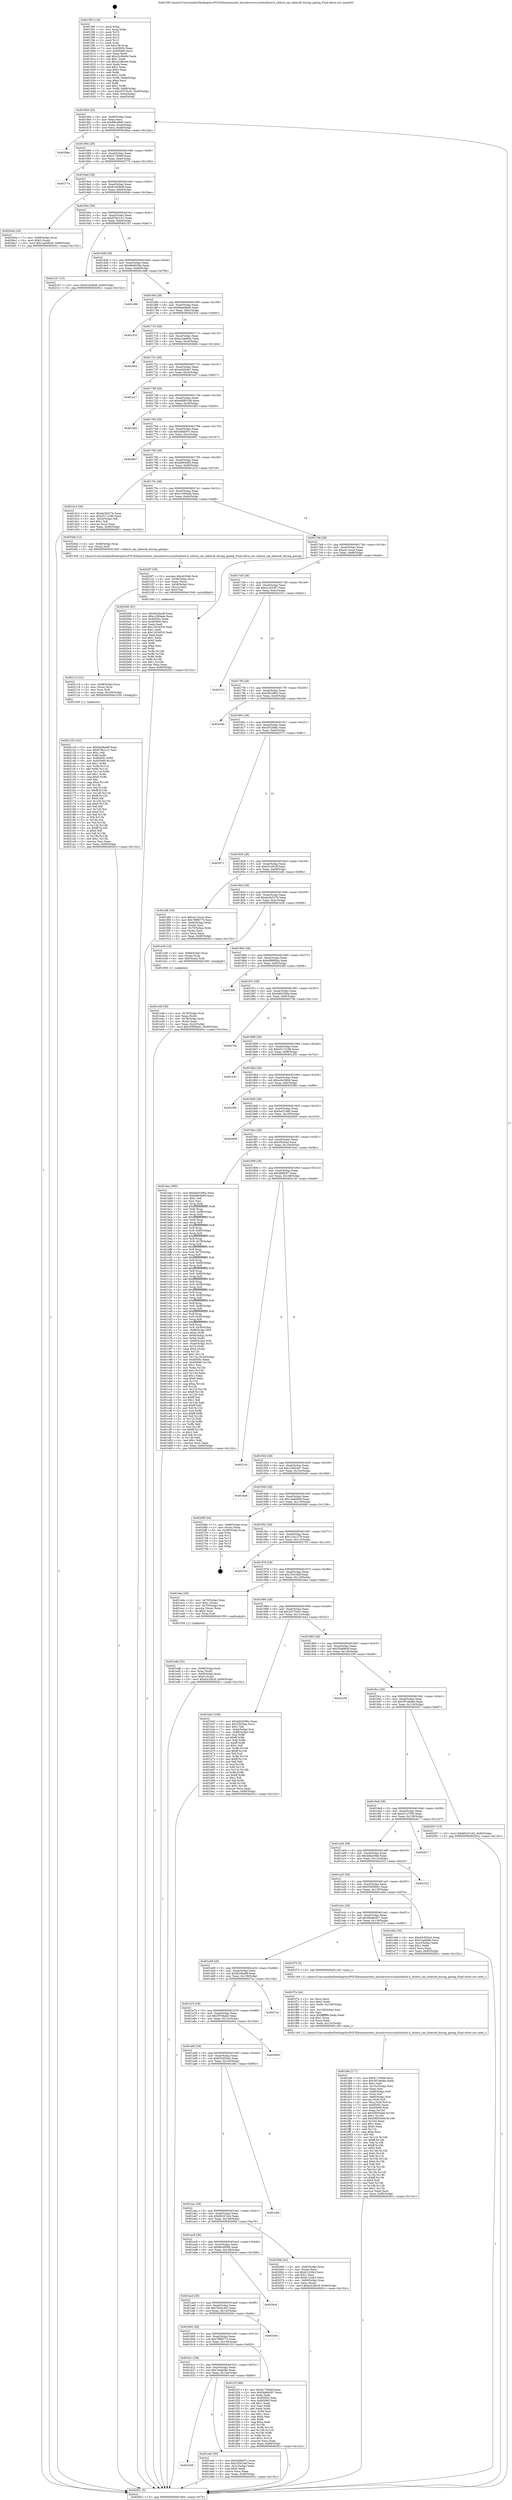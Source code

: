 digraph "0x4015f0" {
  label = "0x4015f0 (/mnt/c/Users/mathe/Desktop/tcc/POCII/binaries/extr_linuxdriversscsiufsufshcd.h_ufshcd_can_hibern8_during_gating_Final-ollvm.out::main(0))"
  labelloc = "t"
  node[shape=record]

  Entry [label="",width=0.3,height=0.3,shape=circle,fillcolor=black,style=filled]
  "0x401664" [label="{
     0x401664 [32]\l
     | [instrs]\l
     &nbsp;&nbsp;0x401664 \<+6\>: mov -0x90(%rbp),%eax\l
     &nbsp;&nbsp;0x40166a \<+2\>: mov %eax,%ecx\l
     &nbsp;&nbsp;0x40166c \<+6\>: sub $0x8fdc68d5,%ecx\l
     &nbsp;&nbsp;0x401672 \<+6\>: mov %eax,-0xa4(%rbp)\l
     &nbsp;&nbsp;0x401678 \<+6\>: mov %ecx,-0xa8(%rbp)\l
     &nbsp;&nbsp;0x40167e \<+6\>: je 00000000004028aa \<main+0x12ba\>\l
  }"]
  "0x4028aa" [label="{
     0x4028aa\l
  }", style=dashed]
  "0x401684" [label="{
     0x401684 [28]\l
     | [instrs]\l
     &nbsp;&nbsp;0x401684 \<+5\>: jmp 0000000000401689 \<main+0x99\>\l
     &nbsp;&nbsp;0x401689 \<+6\>: mov -0xa4(%rbp),%eax\l
     &nbsp;&nbsp;0x40168f \<+5\>: sub $0x9173006f,%eax\l
     &nbsp;&nbsp;0x401694 \<+6\>: mov %eax,-0xac(%rbp)\l
     &nbsp;&nbsp;0x40169a \<+6\>: je 0000000000402774 \<main+0x1184\>\l
  }"]
  Exit [label="",width=0.3,height=0.3,shape=circle,fillcolor=black,style=filled,peripheries=2]
  "0x402774" [label="{
     0x402774\l
  }", style=dashed]
  "0x4016a0" [label="{
     0x4016a0 [28]\l
     | [instrs]\l
     &nbsp;&nbsp;0x4016a0 \<+5\>: jmp 00000000004016a5 \<main+0xb5\>\l
     &nbsp;&nbsp;0x4016a5 \<+6\>: mov -0xa4(%rbp),%eax\l
     &nbsp;&nbsp;0x4016ab \<+5\>: sub $0x91d5db4f,%eax\l
     &nbsp;&nbsp;0x4016b0 \<+6\>: mov %eax,-0xb0(%rbp)\l
     &nbsp;&nbsp;0x4016b6 \<+6\>: je 00000000004026da \<main+0x10ea\>\l
  }"]
  "0x402129" [label="{
     0x402129 [142]\l
     | [instrs]\l
     &nbsp;&nbsp;0x402129 \<+5\>: mov $0x5b28ee8f,%eax\l
     &nbsp;&nbsp;0x40212e \<+5\>: mov $0x979e1cc1,%esi\l
     &nbsp;&nbsp;0x402133 \<+2\>: mov $0x1,%dl\l
     &nbsp;&nbsp;0x402135 \<+3\>: xor %r8d,%r8d\l
     &nbsp;&nbsp;0x402138 \<+8\>: mov 0x40505c,%r9d\l
     &nbsp;&nbsp;0x402140 \<+8\>: mov 0x405060,%r10d\l
     &nbsp;&nbsp;0x402148 \<+4\>: sub $0x1,%r8d\l
     &nbsp;&nbsp;0x40214c \<+3\>: mov %r9d,%r11d\l
     &nbsp;&nbsp;0x40214f \<+3\>: add %r8d,%r11d\l
     &nbsp;&nbsp;0x402152 \<+4\>: imul %r11d,%r9d\l
     &nbsp;&nbsp;0x402156 \<+4\>: and $0x1,%r9d\l
     &nbsp;&nbsp;0x40215a \<+4\>: cmp $0x0,%r9d\l
     &nbsp;&nbsp;0x40215e \<+3\>: sete %bl\l
     &nbsp;&nbsp;0x402161 \<+4\>: cmp $0xa,%r10d\l
     &nbsp;&nbsp;0x402165 \<+4\>: setl %r14b\l
     &nbsp;&nbsp;0x402169 \<+3\>: mov %bl,%r15b\l
     &nbsp;&nbsp;0x40216c \<+4\>: xor $0xff,%r15b\l
     &nbsp;&nbsp;0x402170 \<+3\>: mov %r14b,%r12b\l
     &nbsp;&nbsp;0x402173 \<+4\>: xor $0xff,%r12b\l
     &nbsp;&nbsp;0x402177 \<+3\>: xor $0x0,%dl\l
     &nbsp;&nbsp;0x40217a \<+3\>: mov %r15b,%r13b\l
     &nbsp;&nbsp;0x40217d \<+4\>: and $0x0,%r13b\l
     &nbsp;&nbsp;0x402181 \<+2\>: and %dl,%bl\l
     &nbsp;&nbsp;0x402183 \<+3\>: mov %r12b,%cl\l
     &nbsp;&nbsp;0x402186 \<+3\>: and $0x0,%cl\l
     &nbsp;&nbsp;0x402189 \<+3\>: and %dl,%r14b\l
     &nbsp;&nbsp;0x40218c \<+3\>: or %bl,%r13b\l
     &nbsp;&nbsp;0x40218f \<+3\>: or %r14b,%cl\l
     &nbsp;&nbsp;0x402192 \<+3\>: xor %cl,%r13b\l
     &nbsp;&nbsp;0x402195 \<+3\>: or %r12b,%r15b\l
     &nbsp;&nbsp;0x402198 \<+4\>: xor $0xff,%r15b\l
     &nbsp;&nbsp;0x40219c \<+3\>: or $0x0,%dl\l
     &nbsp;&nbsp;0x40219f \<+3\>: and %dl,%r15b\l
     &nbsp;&nbsp;0x4021a2 \<+3\>: or %r15b,%r13b\l
     &nbsp;&nbsp;0x4021a5 \<+4\>: test $0x1,%r13b\l
     &nbsp;&nbsp;0x4021a9 \<+3\>: cmovne %esi,%eax\l
     &nbsp;&nbsp;0x4021ac \<+6\>: mov %eax,-0x90(%rbp)\l
     &nbsp;&nbsp;0x4021b2 \<+5\>: jmp 000000000040291c \<main+0x132c\>\l
  }"]
  "0x4026da" [label="{
     0x4026da [28]\l
     | [instrs]\l
     &nbsp;&nbsp;0x4026da \<+7\>: mov -0x88(%rbp),%rax\l
     &nbsp;&nbsp;0x4026e1 \<+6\>: movl $0x0,(%rax)\l
     &nbsp;&nbsp;0x4026e7 \<+10\>: movl $0x1ae6d5e9,-0x90(%rbp)\l
     &nbsp;&nbsp;0x4026f1 \<+5\>: jmp 000000000040291c \<main+0x132c\>\l
  }"]
  "0x4016bc" [label="{
     0x4016bc [28]\l
     | [instrs]\l
     &nbsp;&nbsp;0x4016bc \<+5\>: jmp 00000000004016c1 \<main+0xd1\>\l
     &nbsp;&nbsp;0x4016c1 \<+6\>: mov -0xa4(%rbp),%eax\l
     &nbsp;&nbsp;0x4016c7 \<+5\>: sub $0x979e1cc1,%eax\l
     &nbsp;&nbsp;0x4016cc \<+6\>: mov %eax,-0xb4(%rbp)\l
     &nbsp;&nbsp;0x4016d2 \<+6\>: je 00000000004021b7 \<main+0xbc7\>\l
  }"]
  "0x402114" [label="{
     0x402114 [21]\l
     | [instrs]\l
     &nbsp;&nbsp;0x402114 \<+4\>: mov -0x68(%rbp),%rcx\l
     &nbsp;&nbsp;0x402118 \<+3\>: mov (%rcx),%rcx\l
     &nbsp;&nbsp;0x40211b \<+3\>: mov %rcx,%rdi\l
     &nbsp;&nbsp;0x40211e \<+6\>: mov %eax,-0x160(%rbp)\l
     &nbsp;&nbsp;0x402124 \<+5\>: call 0000000000401030 \<free@plt\>\l
     | [calls]\l
     &nbsp;&nbsp;0x401030 \{1\} (unknown)\l
  }"]
  "0x4021b7" [label="{
     0x4021b7 [15]\l
     | [instrs]\l
     &nbsp;&nbsp;0x4021b7 \<+10\>: movl $0x91d5db4f,-0x90(%rbp)\l
     &nbsp;&nbsp;0x4021c1 \<+5\>: jmp 000000000040291c \<main+0x132c\>\l
  }"]
  "0x4016d8" [label="{
     0x4016d8 [28]\l
     | [instrs]\l
     &nbsp;&nbsp;0x4016d8 \<+5\>: jmp 00000000004016dd \<main+0xed\>\l
     &nbsp;&nbsp;0x4016dd \<+6\>: mov -0xa4(%rbp),%eax\l
     &nbsp;&nbsp;0x4016e3 \<+5\>: sub $0x98e6038a,%eax\l
     &nbsp;&nbsp;0x4016e8 \<+6\>: mov %eax,-0xb8(%rbp)\l
     &nbsp;&nbsp;0x4016ee \<+6\>: je 0000000000401d88 \<main+0x798\>\l
  }"]
  "0x4020f7" [label="{
     0x4020f7 [29]\l
     | [instrs]\l
     &nbsp;&nbsp;0x4020f7 \<+10\>: movabs $0x4030d6,%rdi\l
     &nbsp;&nbsp;0x402101 \<+4\>: mov -0x58(%rbp),%rcx\l
     &nbsp;&nbsp;0x402105 \<+2\>: mov %eax,(%rcx)\l
     &nbsp;&nbsp;0x402107 \<+4\>: mov -0x58(%rbp),%rcx\l
     &nbsp;&nbsp;0x40210b \<+2\>: mov (%rcx),%esi\l
     &nbsp;&nbsp;0x40210d \<+2\>: mov $0x0,%al\l
     &nbsp;&nbsp;0x40210f \<+5\>: call 0000000000401040 \<printf@plt\>\l
     | [calls]\l
     &nbsp;&nbsp;0x401040 \{1\} (unknown)\l
  }"]
  "0x401d88" [label="{
     0x401d88\l
  }", style=dashed]
  "0x4016f4" [label="{
     0x4016f4 [28]\l
     | [instrs]\l
     &nbsp;&nbsp;0x4016f4 \<+5\>: jmp 00000000004016f9 \<main+0x109\>\l
     &nbsp;&nbsp;0x4016f9 \<+6\>: mov -0xa4(%rbp),%eax\l
     &nbsp;&nbsp;0x4016ff \<+5\>: sub $0x9babdbdb,%eax\l
     &nbsp;&nbsp;0x401704 \<+6\>: mov %eax,-0xbc(%rbp)\l
     &nbsp;&nbsp;0x40170a \<+6\>: je 0000000000402355 \<main+0xd65\>\l
  }"]
  "0x401fa6" [label="{
     0x401fa6 [177]\l
     | [instrs]\l
     &nbsp;&nbsp;0x401fa6 \<+5\>: mov $0x9173006f,%ecx\l
     &nbsp;&nbsp;0x401fab \<+5\>: mov $0x397a64be,%edx\l
     &nbsp;&nbsp;0x401fb0 \<+3\>: mov $0x1,%dil\l
     &nbsp;&nbsp;0x401fb3 \<+6\>: mov -0x15c(%rbp),%esi\l
     &nbsp;&nbsp;0x401fb9 \<+3\>: imul %eax,%esi\l
     &nbsp;&nbsp;0x401fbc \<+4\>: mov -0x68(%rbp),%r8\l
     &nbsp;&nbsp;0x401fc0 \<+3\>: mov (%r8),%r8\l
     &nbsp;&nbsp;0x401fc3 \<+4\>: mov -0x60(%rbp),%r9\l
     &nbsp;&nbsp;0x401fc7 \<+3\>: movslq (%r9),%r9\l
     &nbsp;&nbsp;0x401fca \<+4\>: mov %esi,(%r8,%r9,4)\l
     &nbsp;&nbsp;0x401fce \<+7\>: mov 0x40505c,%eax\l
     &nbsp;&nbsp;0x401fd5 \<+7\>: mov 0x405060,%esi\l
     &nbsp;&nbsp;0x401fdc \<+3\>: mov %eax,%r10d\l
     &nbsp;&nbsp;0x401fdf \<+7\>: sub $0x59005de6,%r10d\l
     &nbsp;&nbsp;0x401fe6 \<+4\>: sub $0x1,%r10d\l
     &nbsp;&nbsp;0x401fea \<+7\>: add $0x59005de6,%r10d\l
     &nbsp;&nbsp;0x401ff1 \<+4\>: imul %r10d,%eax\l
     &nbsp;&nbsp;0x401ff5 \<+3\>: and $0x1,%eax\l
     &nbsp;&nbsp;0x401ff8 \<+3\>: cmp $0x0,%eax\l
     &nbsp;&nbsp;0x401ffb \<+4\>: sete %r11b\l
     &nbsp;&nbsp;0x401fff \<+3\>: cmp $0xa,%esi\l
     &nbsp;&nbsp;0x402002 \<+3\>: setl %bl\l
     &nbsp;&nbsp;0x402005 \<+3\>: mov %r11b,%r14b\l
     &nbsp;&nbsp;0x402008 \<+4\>: xor $0xff,%r14b\l
     &nbsp;&nbsp;0x40200c \<+3\>: mov %bl,%r15b\l
     &nbsp;&nbsp;0x40200f \<+4\>: xor $0xff,%r15b\l
     &nbsp;&nbsp;0x402013 \<+4\>: xor $0x0,%dil\l
     &nbsp;&nbsp;0x402017 \<+3\>: mov %r14b,%r12b\l
     &nbsp;&nbsp;0x40201a \<+4\>: and $0x0,%r12b\l
     &nbsp;&nbsp;0x40201e \<+3\>: and %dil,%r11b\l
     &nbsp;&nbsp;0x402021 \<+3\>: mov %r15b,%r13b\l
     &nbsp;&nbsp;0x402024 \<+4\>: and $0x0,%r13b\l
     &nbsp;&nbsp;0x402028 \<+3\>: and %dil,%bl\l
     &nbsp;&nbsp;0x40202b \<+3\>: or %r11b,%r12b\l
     &nbsp;&nbsp;0x40202e \<+3\>: or %bl,%r13b\l
     &nbsp;&nbsp;0x402031 \<+3\>: xor %r13b,%r12b\l
     &nbsp;&nbsp;0x402034 \<+3\>: or %r15b,%r14b\l
     &nbsp;&nbsp;0x402037 \<+4\>: xor $0xff,%r14b\l
     &nbsp;&nbsp;0x40203b \<+4\>: or $0x0,%dil\l
     &nbsp;&nbsp;0x40203f \<+3\>: and %dil,%r14b\l
     &nbsp;&nbsp;0x402042 \<+3\>: or %r14b,%r12b\l
     &nbsp;&nbsp;0x402045 \<+4\>: test $0x1,%r12b\l
     &nbsp;&nbsp;0x402049 \<+3\>: cmovne %edx,%ecx\l
     &nbsp;&nbsp;0x40204c \<+6\>: mov %ecx,-0x90(%rbp)\l
     &nbsp;&nbsp;0x402052 \<+5\>: jmp 000000000040291c \<main+0x132c\>\l
  }"]
  "0x402355" [label="{
     0x402355\l
  }", style=dashed]
  "0x401710" [label="{
     0x401710 [28]\l
     | [instrs]\l
     &nbsp;&nbsp;0x401710 \<+5\>: jmp 0000000000401715 \<main+0x125\>\l
     &nbsp;&nbsp;0x401715 \<+6\>: mov -0xa4(%rbp),%eax\l
     &nbsp;&nbsp;0x40171b \<+5\>: sub $0xa1a4d65e,%eax\l
     &nbsp;&nbsp;0x401720 \<+6\>: mov %eax,-0xc0(%rbp)\l
     &nbsp;&nbsp;0x401726 \<+6\>: je 00000000004028d4 \<main+0x12e4\>\l
  }"]
  "0x401f7a" [label="{
     0x401f7a [44]\l
     | [instrs]\l
     &nbsp;&nbsp;0x401f7a \<+2\>: xor %ecx,%ecx\l
     &nbsp;&nbsp;0x401f7c \<+5\>: mov $0x2,%edx\l
     &nbsp;&nbsp;0x401f81 \<+6\>: mov %edx,-0x158(%rbp)\l
     &nbsp;&nbsp;0x401f87 \<+1\>: cltd\l
     &nbsp;&nbsp;0x401f88 \<+6\>: mov -0x158(%rbp),%esi\l
     &nbsp;&nbsp;0x401f8e \<+2\>: idiv %esi\l
     &nbsp;&nbsp;0x401f90 \<+6\>: imul $0xfffffffe,%edx,%edx\l
     &nbsp;&nbsp;0x401f96 \<+3\>: sub $0x1,%ecx\l
     &nbsp;&nbsp;0x401f99 \<+2\>: sub %ecx,%edx\l
     &nbsp;&nbsp;0x401f9b \<+6\>: mov %edx,-0x15c(%rbp)\l
     &nbsp;&nbsp;0x401fa1 \<+5\>: call 0000000000401160 \<next_i\>\l
     | [calls]\l
     &nbsp;&nbsp;0x401160 \{1\} (/mnt/c/Users/mathe/Desktop/tcc/POCII/binaries/extr_linuxdriversscsiufsufshcd.h_ufshcd_can_hibern8_during_gating_Final-ollvm.out::next_i)\l
  }"]
  "0x4028d4" [label="{
     0x4028d4\l
  }", style=dashed]
  "0x40172c" [label="{
     0x40172c [28]\l
     | [instrs]\l
     &nbsp;&nbsp;0x40172c \<+5\>: jmp 0000000000401731 \<main+0x141\>\l
     &nbsp;&nbsp;0x401731 \<+6\>: mov -0xa4(%rbp),%eax\l
     &nbsp;&nbsp;0x401737 \<+5\>: sub $0xa445bfe7,%eax\l
     &nbsp;&nbsp;0x40173c \<+6\>: mov %eax,-0xc4(%rbp)\l
     &nbsp;&nbsp;0x401742 \<+6\>: je 0000000000401e27 \<main+0x837\>\l
  }"]
  "0x401edb" [label="{
     0x401edb [32]\l
     | [instrs]\l
     &nbsp;&nbsp;0x401edb \<+4\>: mov -0x68(%rbp),%rdi\l
     &nbsp;&nbsp;0x401edf \<+3\>: mov %rax,(%rdi)\l
     &nbsp;&nbsp;0x401ee2 \<+4\>: mov -0x60(%rbp),%rax\l
     &nbsp;&nbsp;0x401ee6 \<+6\>: movl $0x0,(%rax)\l
     &nbsp;&nbsp;0x401eec \<+10\>: movl $0xd3c29c3f,-0x90(%rbp)\l
     &nbsp;&nbsp;0x401ef6 \<+5\>: jmp 000000000040291c \<main+0x132c\>\l
  }"]
  "0x401e27" [label="{
     0x401e27\l
  }", style=dashed]
  "0x401748" [label="{
     0x401748 [28]\l
     | [instrs]\l
     &nbsp;&nbsp;0x401748 \<+5\>: jmp 000000000040174d \<main+0x15d\>\l
     &nbsp;&nbsp;0x40174d \<+6\>: mov -0xa4(%rbp),%eax\l
     &nbsp;&nbsp;0x401753 \<+5\>: sub $0xa9d951d6,%eax\l
     &nbsp;&nbsp;0x401758 \<+6\>: mov %eax,-0xc8(%rbp)\l
     &nbsp;&nbsp;0x40175e \<+6\>: je 00000000004023b0 \<main+0xdc0\>\l
  }"]
  "0x401b38" [label="{
     0x401b38\l
  }", style=dashed]
  "0x4023b0" [label="{
     0x4023b0\l
  }", style=dashed]
  "0x401764" [label="{
     0x401764 [28]\l
     | [instrs]\l
     &nbsp;&nbsp;0x401764 \<+5\>: jmp 0000000000401769 \<main+0x179\>\l
     &nbsp;&nbsp;0x401769 \<+6\>: mov -0xa4(%rbp),%eax\l
     &nbsp;&nbsp;0x40176f \<+5\>: sub $0xb4f4b97c,%eax\l
     &nbsp;&nbsp;0x401774 \<+6\>: mov %eax,-0xcc(%rbp)\l
     &nbsp;&nbsp;0x40177a \<+6\>: je 00000000004026b7 \<main+0x10c7\>\l
  }"]
  "0x401ea0" [label="{
     0x401ea0 [30]\l
     | [instrs]\l
     &nbsp;&nbsp;0x401ea0 \<+5\>: mov $0xb4f4b97c,%eax\l
     &nbsp;&nbsp;0x401ea5 \<+5\>: mov $0x1f541bbf,%ecx\l
     &nbsp;&nbsp;0x401eaa \<+3\>: mov -0x2c(%rbp),%edx\l
     &nbsp;&nbsp;0x401ead \<+3\>: cmp $0x0,%edx\l
     &nbsp;&nbsp;0x401eb0 \<+3\>: cmove %ecx,%eax\l
     &nbsp;&nbsp;0x401eb3 \<+6\>: mov %eax,-0x90(%rbp)\l
     &nbsp;&nbsp;0x401eb9 \<+5\>: jmp 000000000040291c \<main+0x132c\>\l
  }"]
  "0x4026b7" [label="{
     0x4026b7\l
  }", style=dashed]
  "0x401780" [label="{
     0x401780 [28]\l
     | [instrs]\l
     &nbsp;&nbsp;0x401780 \<+5\>: jmp 0000000000401785 \<main+0x195\>\l
     &nbsp;&nbsp;0x401785 \<+6\>: mov -0xa4(%rbp),%eax\l
     &nbsp;&nbsp;0x40178b \<+5\>: sub $0xbd9c84f4,%eax\l
     &nbsp;&nbsp;0x401790 \<+6\>: mov %eax,-0xd0(%rbp)\l
     &nbsp;&nbsp;0x401796 \<+6\>: je 0000000000401d14 \<main+0x724\>\l
  }"]
  "0x401b1c" [label="{
     0x401b1c [28]\l
     | [instrs]\l
     &nbsp;&nbsp;0x401b1c \<+5\>: jmp 0000000000401b21 \<main+0x531\>\l
     &nbsp;&nbsp;0x401b21 \<+6\>: mov -0xa4(%rbp),%eax\l
     &nbsp;&nbsp;0x401b27 \<+5\>: sub $0x7eafa48e,%eax\l
     &nbsp;&nbsp;0x401b2c \<+6\>: mov %eax,-0x154(%rbp)\l
     &nbsp;&nbsp;0x401b32 \<+6\>: je 0000000000401ea0 \<main+0x8b0\>\l
  }"]
  "0x401d14" [label="{
     0x401d14 [30]\l
     | [instrs]\l
     &nbsp;&nbsp;0x401d14 \<+5\>: mov $0xda3b527b,%eax\l
     &nbsp;&nbsp;0x401d19 \<+5\>: mov $0xe511218b,%ecx\l
     &nbsp;&nbsp;0x401d1e \<+3\>: mov -0x2d(%rbp),%dl\l
     &nbsp;&nbsp;0x401d21 \<+3\>: test $0x1,%dl\l
     &nbsp;&nbsp;0x401d24 \<+3\>: cmovne %ecx,%eax\l
     &nbsp;&nbsp;0x401d27 \<+6\>: mov %eax,-0x90(%rbp)\l
     &nbsp;&nbsp;0x401d2d \<+5\>: jmp 000000000040291c \<main+0x132c\>\l
  }"]
  "0x40179c" [label="{
     0x40179c [28]\l
     | [instrs]\l
     &nbsp;&nbsp;0x40179c \<+5\>: jmp 00000000004017a1 \<main+0x1b1\>\l
     &nbsp;&nbsp;0x4017a1 \<+6\>: mov -0xa4(%rbp),%eax\l
     &nbsp;&nbsp;0x4017a7 \<+5\>: sub $0xc1090ede,%eax\l
     &nbsp;&nbsp;0x4017ac \<+6\>: mov %eax,-0xd4(%rbp)\l
     &nbsp;&nbsp;0x4017b2 \<+6\>: je 00000000004020eb \<main+0xafb\>\l
  }"]
  "0x401f1f" [label="{
     0x401f1f [86]\l
     | [instrs]\l
     &nbsp;&nbsp;0x401f1f \<+5\>: mov $0x9173006f,%eax\l
     &nbsp;&nbsp;0x401f24 \<+5\>: mov $0x56a0b5b7,%ecx\l
     &nbsp;&nbsp;0x401f29 \<+2\>: xor %edx,%edx\l
     &nbsp;&nbsp;0x401f2b \<+7\>: mov 0x40505c,%esi\l
     &nbsp;&nbsp;0x401f32 \<+7\>: mov 0x405060,%edi\l
     &nbsp;&nbsp;0x401f39 \<+3\>: sub $0x1,%edx\l
     &nbsp;&nbsp;0x401f3c \<+3\>: mov %esi,%r8d\l
     &nbsp;&nbsp;0x401f3f \<+3\>: add %edx,%r8d\l
     &nbsp;&nbsp;0x401f42 \<+4\>: imul %r8d,%esi\l
     &nbsp;&nbsp;0x401f46 \<+3\>: and $0x1,%esi\l
     &nbsp;&nbsp;0x401f49 \<+3\>: cmp $0x0,%esi\l
     &nbsp;&nbsp;0x401f4c \<+4\>: sete %r9b\l
     &nbsp;&nbsp;0x401f50 \<+3\>: cmp $0xa,%edi\l
     &nbsp;&nbsp;0x401f53 \<+4\>: setl %r10b\l
     &nbsp;&nbsp;0x401f57 \<+3\>: mov %r9b,%r11b\l
     &nbsp;&nbsp;0x401f5a \<+3\>: and %r10b,%r11b\l
     &nbsp;&nbsp;0x401f5d \<+3\>: xor %r10b,%r9b\l
     &nbsp;&nbsp;0x401f60 \<+3\>: or %r9b,%r11b\l
     &nbsp;&nbsp;0x401f63 \<+4\>: test $0x1,%r11b\l
     &nbsp;&nbsp;0x401f67 \<+3\>: cmovne %ecx,%eax\l
     &nbsp;&nbsp;0x401f6a \<+6\>: mov %eax,-0x90(%rbp)\l
     &nbsp;&nbsp;0x401f70 \<+5\>: jmp 000000000040291c \<main+0x132c\>\l
  }"]
  "0x4020eb" [label="{
     0x4020eb [12]\l
     | [instrs]\l
     &nbsp;&nbsp;0x4020eb \<+4\>: mov -0x68(%rbp),%rax\l
     &nbsp;&nbsp;0x4020ef \<+3\>: mov (%rax),%rdi\l
     &nbsp;&nbsp;0x4020f2 \<+5\>: call 0000000000401400 \<ufshcd_can_hibern8_during_gating\>\l
     | [calls]\l
     &nbsp;&nbsp;0x401400 \{1\} (/mnt/c/Users/mathe/Desktop/tcc/POCII/binaries/extr_linuxdriversscsiufsufshcd.h_ufshcd_can_hibern8_during_gating_Final-ollvm.out::ufshcd_can_hibern8_during_gating)\l
  }"]
  "0x4017b8" [label="{
     0x4017b8 [28]\l
     | [instrs]\l
     &nbsp;&nbsp;0x4017b8 \<+5\>: jmp 00000000004017bd \<main+0x1cd\>\l
     &nbsp;&nbsp;0x4017bd \<+6\>: mov -0xa4(%rbp),%eax\l
     &nbsp;&nbsp;0x4017c3 \<+5\>: sub $0xca11ecce,%eax\l
     &nbsp;&nbsp;0x4017c8 \<+6\>: mov %eax,-0xd8(%rbp)\l
     &nbsp;&nbsp;0x4017ce \<+6\>: je 0000000000402090 \<main+0xaa0\>\l
  }"]
  "0x401b00" [label="{
     0x401b00 [28]\l
     | [instrs]\l
     &nbsp;&nbsp;0x401b00 \<+5\>: jmp 0000000000401b05 \<main+0x515\>\l
     &nbsp;&nbsp;0x401b05 \<+6\>: mov -0xa4(%rbp),%eax\l
     &nbsp;&nbsp;0x401b0b \<+5\>: sub $0x78f80774,%eax\l
     &nbsp;&nbsp;0x401b10 \<+6\>: mov %eax,-0x150(%rbp)\l
     &nbsp;&nbsp;0x401b16 \<+6\>: je 0000000000401f1f \<main+0x92f\>\l
  }"]
  "0x402090" [label="{
     0x402090 [91]\l
     | [instrs]\l
     &nbsp;&nbsp;0x402090 \<+5\>: mov $0x5b28ee8f,%eax\l
     &nbsp;&nbsp;0x402095 \<+5\>: mov $0xc1090ede,%ecx\l
     &nbsp;&nbsp;0x40209a \<+7\>: mov 0x40505c,%edx\l
     &nbsp;&nbsp;0x4020a1 \<+7\>: mov 0x405060,%esi\l
     &nbsp;&nbsp;0x4020a8 \<+2\>: mov %edx,%edi\l
     &nbsp;&nbsp;0x4020aa \<+6\>: add $0x13034520,%edi\l
     &nbsp;&nbsp;0x4020b0 \<+3\>: sub $0x1,%edi\l
     &nbsp;&nbsp;0x4020b3 \<+6\>: sub $0x13034520,%edi\l
     &nbsp;&nbsp;0x4020b9 \<+3\>: imul %edi,%edx\l
     &nbsp;&nbsp;0x4020bc \<+3\>: and $0x1,%edx\l
     &nbsp;&nbsp;0x4020bf \<+3\>: cmp $0x0,%edx\l
     &nbsp;&nbsp;0x4020c2 \<+4\>: sete %r8b\l
     &nbsp;&nbsp;0x4020c6 \<+3\>: cmp $0xa,%esi\l
     &nbsp;&nbsp;0x4020c9 \<+4\>: setl %r9b\l
     &nbsp;&nbsp;0x4020cd \<+3\>: mov %r8b,%r10b\l
     &nbsp;&nbsp;0x4020d0 \<+3\>: and %r9b,%r10b\l
     &nbsp;&nbsp;0x4020d3 \<+3\>: xor %r9b,%r8b\l
     &nbsp;&nbsp;0x4020d6 \<+3\>: or %r8b,%r10b\l
     &nbsp;&nbsp;0x4020d9 \<+4\>: test $0x1,%r10b\l
     &nbsp;&nbsp;0x4020dd \<+3\>: cmovne %ecx,%eax\l
     &nbsp;&nbsp;0x4020e0 \<+6\>: mov %eax,-0x90(%rbp)\l
     &nbsp;&nbsp;0x4020e6 \<+5\>: jmp 000000000040291c \<main+0x132c\>\l
  }"]
  "0x4017d4" [label="{
     0x4017d4 [28]\l
     | [instrs]\l
     &nbsp;&nbsp;0x4017d4 \<+5\>: jmp 00000000004017d9 \<main+0x1e9\>\l
     &nbsp;&nbsp;0x4017d9 \<+6\>: mov -0xa4(%rbp),%eax\l
     &nbsp;&nbsp;0x4017df \<+5\>: sub $0xcc183367,%eax\l
     &nbsp;&nbsp;0x4017e4 \<+6\>: mov %eax,-0xdc(%rbp)\l
     &nbsp;&nbsp;0x4017ea \<+6\>: je 0000000000402331 \<main+0xd41\>\l
  }"]
  "0x40245e" [label="{
     0x40245e\l
  }", style=dashed]
  "0x402331" [label="{
     0x402331\l
  }", style=dashed]
  "0x4017f0" [label="{
     0x4017f0 [28]\l
     | [instrs]\l
     &nbsp;&nbsp;0x4017f0 \<+5\>: jmp 00000000004017f5 \<main+0x205\>\l
     &nbsp;&nbsp;0x4017f5 \<+6\>: mov -0xa4(%rbp),%eax\l
     &nbsp;&nbsp;0x4017fb \<+5\>: sub $0xcf0238b3,%eax\l
     &nbsp;&nbsp;0x401800 \<+6\>: mov %eax,-0xe0(%rbp)\l
     &nbsp;&nbsp;0x401806 \<+6\>: je 000000000040246d \<main+0xe7d\>\l
  }"]
  "0x401ae4" [label="{
     0x401ae4 [28]\l
     | [instrs]\l
     &nbsp;&nbsp;0x401ae4 \<+5\>: jmp 0000000000401ae9 \<main+0x4f9\>\l
     &nbsp;&nbsp;0x401ae9 \<+6\>: mov -0xa4(%rbp),%eax\l
     &nbsp;&nbsp;0x401aef \<+5\>: sub $0x762dc403,%eax\l
     &nbsp;&nbsp;0x401af4 \<+6\>: mov %eax,-0x14c(%rbp)\l
     &nbsp;&nbsp;0x401afa \<+6\>: je 000000000040245e \<main+0xe6e\>\l
  }"]
  "0x40246d" [label="{
     0x40246d\l
  }", style=dashed]
  "0x40180c" [label="{
     0x40180c [28]\l
     | [instrs]\l
     &nbsp;&nbsp;0x40180c \<+5\>: jmp 0000000000401811 \<main+0x221\>\l
     &nbsp;&nbsp;0x401811 \<+6\>: mov -0xa4(%rbp),%eax\l
     &nbsp;&nbsp;0x401817 \<+5\>: sub $0xd352fa6c,%eax\l
     &nbsp;&nbsp;0x40181c \<+6\>: mov %eax,-0xe4(%rbp)\l
     &nbsp;&nbsp;0x401822 \<+6\>: je 0000000000402571 \<main+0xf81\>\l
  }"]
  "0x4026c6" [label="{
     0x4026c6\l
  }", style=dashed]
  "0x402571" [label="{
     0x402571\l
  }", style=dashed]
  "0x401828" [label="{
     0x401828 [28]\l
     | [instrs]\l
     &nbsp;&nbsp;0x401828 \<+5\>: jmp 000000000040182d \<main+0x23d\>\l
     &nbsp;&nbsp;0x40182d \<+6\>: mov -0xa4(%rbp),%eax\l
     &nbsp;&nbsp;0x401833 \<+5\>: sub $0xd3c29c3f,%eax\l
     &nbsp;&nbsp;0x401838 \<+6\>: mov %eax,-0xe8(%rbp)\l
     &nbsp;&nbsp;0x40183e \<+6\>: je 0000000000401efb \<main+0x90b\>\l
  }"]
  "0x401ac8" [label="{
     0x401ac8 [28]\l
     | [instrs]\l
     &nbsp;&nbsp;0x401ac8 \<+5\>: jmp 0000000000401acd \<main+0x4dd\>\l
     &nbsp;&nbsp;0x401acd \<+6\>: mov -0xa4(%rbp),%eax\l
     &nbsp;&nbsp;0x401ad3 \<+5\>: sub $0x6bc8f566,%eax\l
     &nbsp;&nbsp;0x401ad8 \<+6\>: mov %eax,-0x148(%rbp)\l
     &nbsp;&nbsp;0x401ade \<+6\>: je 00000000004026c6 \<main+0x10d6\>\l
  }"]
  "0x401efb" [label="{
     0x401efb [36]\l
     | [instrs]\l
     &nbsp;&nbsp;0x401efb \<+5\>: mov $0xca11ecce,%eax\l
     &nbsp;&nbsp;0x401f00 \<+5\>: mov $0x78f80774,%ecx\l
     &nbsp;&nbsp;0x401f05 \<+4\>: mov -0x60(%rbp),%rdx\l
     &nbsp;&nbsp;0x401f09 \<+2\>: mov (%rdx),%esi\l
     &nbsp;&nbsp;0x401f0b \<+4\>: mov -0x70(%rbp),%rdx\l
     &nbsp;&nbsp;0x401f0f \<+2\>: cmp (%rdx),%esi\l
     &nbsp;&nbsp;0x401f11 \<+3\>: cmovl %ecx,%eax\l
     &nbsp;&nbsp;0x401f14 \<+6\>: mov %eax,-0x90(%rbp)\l
     &nbsp;&nbsp;0x401f1a \<+5\>: jmp 000000000040291c \<main+0x132c\>\l
  }"]
  "0x401844" [label="{
     0x401844 [28]\l
     | [instrs]\l
     &nbsp;&nbsp;0x401844 \<+5\>: jmp 0000000000401849 \<main+0x259\>\l
     &nbsp;&nbsp;0x401849 \<+6\>: mov -0xa4(%rbp),%eax\l
     &nbsp;&nbsp;0x40184f \<+5\>: sub $0xda3b527b,%eax\l
     &nbsp;&nbsp;0x401854 \<+6\>: mov %eax,-0xec(%rbp)\l
     &nbsp;&nbsp;0x40185a \<+6\>: je 0000000000401e36 \<main+0x846\>\l
  }"]
  "0x402066" [label="{
     0x402066 [42]\l
     | [instrs]\l
     &nbsp;&nbsp;0x402066 \<+4\>: mov -0x60(%rbp),%rax\l
     &nbsp;&nbsp;0x40206a \<+2\>: mov (%rax),%ecx\l
     &nbsp;&nbsp;0x40206c \<+6\>: sub $0xfc122fa3,%ecx\l
     &nbsp;&nbsp;0x402072 \<+3\>: add $0x1,%ecx\l
     &nbsp;&nbsp;0x402075 \<+6\>: add $0xfc122fa3,%ecx\l
     &nbsp;&nbsp;0x40207b \<+4\>: mov -0x60(%rbp),%rax\l
     &nbsp;&nbsp;0x40207f \<+2\>: mov %ecx,(%rax)\l
     &nbsp;&nbsp;0x402081 \<+10\>: movl $0xd3c29c3f,-0x90(%rbp)\l
     &nbsp;&nbsp;0x40208b \<+5\>: jmp 000000000040291c \<main+0x132c\>\l
  }"]
  "0x401e36" [label="{
     0x401e36 [16]\l
     | [instrs]\l
     &nbsp;&nbsp;0x401e36 \<+4\>: mov -0x80(%rbp),%rax\l
     &nbsp;&nbsp;0x401e3a \<+3\>: mov (%rax),%rax\l
     &nbsp;&nbsp;0x401e3d \<+4\>: mov 0x8(%rax),%rdi\l
     &nbsp;&nbsp;0x401e41 \<+5\>: call 0000000000401060 \<atoi@plt\>\l
     | [calls]\l
     &nbsp;&nbsp;0x401060 \{1\} (unknown)\l
  }"]
  "0x401860" [label="{
     0x401860 [28]\l
     | [instrs]\l
     &nbsp;&nbsp;0x401860 \<+5\>: jmp 0000000000401865 \<main+0x275\>\l
     &nbsp;&nbsp;0x401865 \<+6\>: mov -0xa4(%rbp),%eax\l
     &nbsp;&nbsp;0x40186b \<+5\>: sub $0xdd86f6da,%eax\l
     &nbsp;&nbsp;0x401870 \<+6\>: mov %eax,-0xf0(%rbp)\l
     &nbsp;&nbsp;0x401876 \<+6\>: je 00000000004024f6 \<main+0xf06\>\l
  }"]
  "0x401aac" [label="{
     0x401aac [28]\l
     | [instrs]\l
     &nbsp;&nbsp;0x401aac \<+5\>: jmp 0000000000401ab1 \<main+0x4c1\>\l
     &nbsp;&nbsp;0x401ab1 \<+6\>: mov -0xa4(%rbp),%eax\l
     &nbsp;&nbsp;0x401ab7 \<+5\>: sub $0x66247e42,%eax\l
     &nbsp;&nbsp;0x401abc \<+6\>: mov %eax,-0x144(%rbp)\l
     &nbsp;&nbsp;0x401ac2 \<+6\>: je 0000000000402066 \<main+0xa76\>\l
  }"]
  "0x4024f6" [label="{
     0x4024f6\l
  }", style=dashed]
  "0x40187c" [label="{
     0x40187c [28]\l
     | [instrs]\l
     &nbsp;&nbsp;0x40187c \<+5\>: jmp 0000000000401881 \<main+0x291\>\l
     &nbsp;&nbsp;0x401881 \<+6\>: mov -0xa4(%rbp),%eax\l
     &nbsp;&nbsp;0x401887 \<+5\>: sub $0xddd3296a,%eax\l
     &nbsp;&nbsp;0x40188c \<+6\>: mov %eax,-0xf4(%rbp)\l
     &nbsp;&nbsp;0x401892 \<+6\>: je 000000000040270e \<main+0x111e\>\l
  }"]
  "0x401e82" [label="{
     0x401e82\l
  }", style=dashed]
  "0x40270e" [label="{
     0x40270e\l
  }", style=dashed]
  "0x401898" [label="{
     0x401898 [28]\l
     | [instrs]\l
     &nbsp;&nbsp;0x401898 \<+5\>: jmp 000000000040189d \<main+0x2ad\>\l
     &nbsp;&nbsp;0x40189d \<+6\>: mov -0xa4(%rbp),%eax\l
     &nbsp;&nbsp;0x4018a3 \<+5\>: sub $0xe511218b,%eax\l
     &nbsp;&nbsp;0x4018a8 \<+6\>: mov %eax,-0xf8(%rbp)\l
     &nbsp;&nbsp;0x4018ae \<+6\>: je 0000000000401d32 \<main+0x742\>\l
  }"]
  "0x401a90" [label="{
     0x401a90 [28]\l
     | [instrs]\l
     &nbsp;&nbsp;0x401a90 \<+5\>: jmp 0000000000401a95 \<main+0x4a5\>\l
     &nbsp;&nbsp;0x401a95 \<+6\>: mov -0xa4(%rbp),%eax\l
     &nbsp;&nbsp;0x401a9b \<+5\>: sub $0x63c952a2,%eax\l
     &nbsp;&nbsp;0x401aa0 \<+6\>: mov %eax,-0x140(%rbp)\l
     &nbsp;&nbsp;0x401aa6 \<+6\>: je 0000000000401e82 \<main+0x892\>\l
  }"]
  "0x401d32" [label="{
     0x401d32\l
  }", style=dashed]
  "0x4018b4" [label="{
     0x4018b4 [28]\l
     | [instrs]\l
     &nbsp;&nbsp;0x4018b4 \<+5\>: jmp 00000000004018b9 \<main+0x2c9\>\l
     &nbsp;&nbsp;0x4018b9 \<+6\>: mov -0xa4(%rbp),%eax\l
     &nbsp;&nbsp;0x4018bf \<+5\>: sub $0xec6c56b6,%eax\l
     &nbsp;&nbsp;0x4018c4 \<+6\>: mov %eax,-0xfc(%rbp)\l
     &nbsp;&nbsp;0x4018ca \<+6\>: je 0000000000402580 \<main+0xf90\>\l
  }"]
  "0x402854" [label="{
     0x402854\l
  }", style=dashed]
  "0x402580" [label="{
     0x402580\l
  }", style=dashed]
  "0x4018d0" [label="{
     0x4018d0 [28]\l
     | [instrs]\l
     &nbsp;&nbsp;0x4018d0 \<+5\>: jmp 00000000004018d5 \<main+0x2e5\>\l
     &nbsp;&nbsp;0x4018d5 \<+6\>: mov -0xa4(%rbp),%eax\l
     &nbsp;&nbsp;0x4018db \<+5\>: sub $0xfac51466,%eax\l
     &nbsp;&nbsp;0x4018e0 \<+6\>: mov %eax,-0x100(%rbp)\l
     &nbsp;&nbsp;0x4018e6 \<+6\>: je 0000000000402609 \<main+0x1019\>\l
  }"]
  "0x401a74" [label="{
     0x401a74 [28]\l
     | [instrs]\l
     &nbsp;&nbsp;0x401a74 \<+5\>: jmp 0000000000401a79 \<main+0x489\>\l
     &nbsp;&nbsp;0x401a79 \<+6\>: mov -0xa4(%rbp),%eax\l
     &nbsp;&nbsp;0x401a7f \<+5\>: sub $0x5f784ab3,%eax\l
     &nbsp;&nbsp;0x401a84 \<+6\>: mov %eax,-0x13c(%rbp)\l
     &nbsp;&nbsp;0x401a8a \<+6\>: je 0000000000402854 \<main+0x1264\>\l
  }"]
  "0x402609" [label="{
     0x402609\l
  }", style=dashed]
  "0x4018ec" [label="{
     0x4018ec [28]\l
     | [instrs]\l
     &nbsp;&nbsp;0x4018ec \<+5\>: jmp 00000000004018f1 \<main+0x301\>\l
     &nbsp;&nbsp;0x4018f1 \<+6\>: mov -0xa4(%rbp),%eax\l
     &nbsp;&nbsp;0x4018f7 \<+5\>: sub $0x3f2d3aa,%eax\l
     &nbsp;&nbsp;0x4018fc \<+6\>: mov %eax,-0x104(%rbp)\l
     &nbsp;&nbsp;0x401902 \<+6\>: je 0000000000401bac \<main+0x5bc\>\l
  }"]
  "0x4027ca" [label="{
     0x4027ca\l
  }", style=dashed]
  "0x401bac" [label="{
     0x401bac [360]\l
     | [instrs]\l
     &nbsp;&nbsp;0x401bac \<+5\>: mov $0xddd3296a,%eax\l
     &nbsp;&nbsp;0x401bb1 \<+5\>: mov $0xbd9c84f4,%ecx\l
     &nbsp;&nbsp;0x401bb6 \<+2\>: mov $0x1,%dl\l
     &nbsp;&nbsp;0x401bb8 \<+2\>: xor %esi,%esi\l
     &nbsp;&nbsp;0x401bba \<+3\>: mov %rsp,%rdi\l
     &nbsp;&nbsp;0x401bbd \<+4\>: add $0xfffffffffffffff0,%rdi\l
     &nbsp;&nbsp;0x401bc1 \<+3\>: mov %rdi,%rsp\l
     &nbsp;&nbsp;0x401bc4 \<+7\>: mov %rdi,-0x88(%rbp)\l
     &nbsp;&nbsp;0x401bcb \<+3\>: mov %rsp,%rdi\l
     &nbsp;&nbsp;0x401bce \<+4\>: add $0xfffffffffffffff0,%rdi\l
     &nbsp;&nbsp;0x401bd2 \<+3\>: mov %rdi,%rsp\l
     &nbsp;&nbsp;0x401bd5 \<+3\>: mov %rsp,%r8\l
     &nbsp;&nbsp;0x401bd8 \<+4\>: add $0xfffffffffffffff0,%r8\l
     &nbsp;&nbsp;0x401bdc \<+3\>: mov %r8,%rsp\l
     &nbsp;&nbsp;0x401bdf \<+4\>: mov %r8,-0x80(%rbp)\l
     &nbsp;&nbsp;0x401be3 \<+3\>: mov %rsp,%r8\l
     &nbsp;&nbsp;0x401be6 \<+4\>: add $0xfffffffffffffff0,%r8\l
     &nbsp;&nbsp;0x401bea \<+3\>: mov %r8,%rsp\l
     &nbsp;&nbsp;0x401bed \<+4\>: mov %r8,-0x78(%rbp)\l
     &nbsp;&nbsp;0x401bf1 \<+3\>: mov %rsp,%r8\l
     &nbsp;&nbsp;0x401bf4 \<+4\>: add $0xfffffffffffffff0,%r8\l
     &nbsp;&nbsp;0x401bf8 \<+3\>: mov %r8,%rsp\l
     &nbsp;&nbsp;0x401bfb \<+4\>: mov %r8,-0x70(%rbp)\l
     &nbsp;&nbsp;0x401bff \<+3\>: mov %rsp,%r8\l
     &nbsp;&nbsp;0x401c02 \<+4\>: add $0xfffffffffffffff0,%r8\l
     &nbsp;&nbsp;0x401c06 \<+3\>: mov %r8,%rsp\l
     &nbsp;&nbsp;0x401c09 \<+4\>: mov %r8,-0x68(%rbp)\l
     &nbsp;&nbsp;0x401c0d \<+3\>: mov %rsp,%r8\l
     &nbsp;&nbsp;0x401c10 \<+4\>: add $0xfffffffffffffff0,%r8\l
     &nbsp;&nbsp;0x401c14 \<+3\>: mov %r8,%rsp\l
     &nbsp;&nbsp;0x401c17 \<+4\>: mov %r8,-0x60(%rbp)\l
     &nbsp;&nbsp;0x401c1b \<+3\>: mov %rsp,%r8\l
     &nbsp;&nbsp;0x401c1e \<+4\>: add $0xfffffffffffffff0,%r8\l
     &nbsp;&nbsp;0x401c22 \<+3\>: mov %r8,%rsp\l
     &nbsp;&nbsp;0x401c25 \<+4\>: mov %r8,-0x58(%rbp)\l
     &nbsp;&nbsp;0x401c29 \<+3\>: mov %rsp,%r8\l
     &nbsp;&nbsp;0x401c2c \<+4\>: add $0xfffffffffffffff0,%r8\l
     &nbsp;&nbsp;0x401c30 \<+3\>: mov %r8,%rsp\l
     &nbsp;&nbsp;0x401c33 \<+4\>: mov %r8,-0x50(%rbp)\l
     &nbsp;&nbsp;0x401c37 \<+3\>: mov %rsp,%r8\l
     &nbsp;&nbsp;0x401c3a \<+4\>: add $0xfffffffffffffff0,%r8\l
     &nbsp;&nbsp;0x401c3e \<+3\>: mov %r8,%rsp\l
     &nbsp;&nbsp;0x401c41 \<+4\>: mov %r8,-0x48(%rbp)\l
     &nbsp;&nbsp;0x401c45 \<+3\>: mov %rsp,%r8\l
     &nbsp;&nbsp;0x401c48 \<+4\>: add $0xfffffffffffffff0,%r8\l
     &nbsp;&nbsp;0x401c4c \<+3\>: mov %r8,%rsp\l
     &nbsp;&nbsp;0x401c4f \<+4\>: mov %r8,-0x40(%rbp)\l
     &nbsp;&nbsp;0x401c53 \<+3\>: mov %rsp,%r8\l
     &nbsp;&nbsp;0x401c56 \<+4\>: add $0xfffffffffffffff0,%r8\l
     &nbsp;&nbsp;0x401c5a \<+3\>: mov %r8,%rsp\l
     &nbsp;&nbsp;0x401c5d \<+4\>: mov %r8,-0x38(%rbp)\l
     &nbsp;&nbsp;0x401c61 \<+7\>: mov -0x88(%rbp),%r8\l
     &nbsp;&nbsp;0x401c68 \<+7\>: movl $0x0,(%r8)\l
     &nbsp;&nbsp;0x401c6f \<+7\>: mov -0x94(%rbp),%r9d\l
     &nbsp;&nbsp;0x401c76 \<+3\>: mov %r9d,(%rdi)\l
     &nbsp;&nbsp;0x401c79 \<+4\>: mov -0x80(%rbp),%r8\l
     &nbsp;&nbsp;0x401c7d \<+7\>: mov -0xa0(%rbp),%r10\l
     &nbsp;&nbsp;0x401c84 \<+3\>: mov %r10,(%r8)\l
     &nbsp;&nbsp;0x401c87 \<+3\>: cmpl $0x2,(%rdi)\l
     &nbsp;&nbsp;0x401c8a \<+4\>: setne %r11b\l
     &nbsp;&nbsp;0x401c8e \<+4\>: and $0x1,%r11b\l
     &nbsp;&nbsp;0x401c92 \<+4\>: mov %r11b,-0x2d(%rbp)\l
     &nbsp;&nbsp;0x401c96 \<+7\>: mov 0x40505c,%ebx\l
     &nbsp;&nbsp;0x401c9d \<+8\>: mov 0x405060,%r14d\l
     &nbsp;&nbsp;0x401ca5 \<+3\>: sub $0x1,%esi\l
     &nbsp;&nbsp;0x401ca8 \<+3\>: mov %ebx,%r15d\l
     &nbsp;&nbsp;0x401cab \<+3\>: add %esi,%r15d\l
     &nbsp;&nbsp;0x401cae \<+4\>: imul %r15d,%ebx\l
     &nbsp;&nbsp;0x401cb2 \<+3\>: and $0x1,%ebx\l
     &nbsp;&nbsp;0x401cb5 \<+3\>: cmp $0x0,%ebx\l
     &nbsp;&nbsp;0x401cb8 \<+4\>: sete %r11b\l
     &nbsp;&nbsp;0x401cbc \<+4\>: cmp $0xa,%r14d\l
     &nbsp;&nbsp;0x401cc0 \<+4\>: setl %r12b\l
     &nbsp;&nbsp;0x401cc4 \<+3\>: mov %r11b,%r13b\l
     &nbsp;&nbsp;0x401cc7 \<+4\>: xor $0xff,%r13b\l
     &nbsp;&nbsp;0x401ccb \<+3\>: mov %r12b,%sil\l
     &nbsp;&nbsp;0x401cce \<+4\>: xor $0xff,%sil\l
     &nbsp;&nbsp;0x401cd2 \<+3\>: xor $0x1,%dl\l
     &nbsp;&nbsp;0x401cd5 \<+3\>: mov %r13b,%dil\l
     &nbsp;&nbsp;0x401cd8 \<+4\>: and $0xff,%dil\l
     &nbsp;&nbsp;0x401cdc \<+3\>: and %dl,%r11b\l
     &nbsp;&nbsp;0x401cdf \<+3\>: mov %sil,%r8b\l
     &nbsp;&nbsp;0x401ce2 \<+4\>: and $0xff,%r8b\l
     &nbsp;&nbsp;0x401ce6 \<+3\>: and %dl,%r12b\l
     &nbsp;&nbsp;0x401ce9 \<+3\>: or %r11b,%dil\l
     &nbsp;&nbsp;0x401cec \<+3\>: or %r12b,%r8b\l
     &nbsp;&nbsp;0x401cef \<+3\>: xor %r8b,%dil\l
     &nbsp;&nbsp;0x401cf2 \<+3\>: or %sil,%r13b\l
     &nbsp;&nbsp;0x401cf5 \<+4\>: xor $0xff,%r13b\l
     &nbsp;&nbsp;0x401cf9 \<+3\>: or $0x1,%dl\l
     &nbsp;&nbsp;0x401cfc \<+3\>: and %dl,%r13b\l
     &nbsp;&nbsp;0x401cff \<+3\>: or %r13b,%dil\l
     &nbsp;&nbsp;0x401d02 \<+4\>: test $0x1,%dil\l
     &nbsp;&nbsp;0x401d06 \<+3\>: cmovne %ecx,%eax\l
     &nbsp;&nbsp;0x401d09 \<+6\>: mov %eax,-0x90(%rbp)\l
     &nbsp;&nbsp;0x401d0f \<+5\>: jmp 000000000040291c \<main+0x132c\>\l
  }"]
  "0x401908" [label="{
     0x401908 [28]\l
     | [instrs]\l
     &nbsp;&nbsp;0x401908 \<+5\>: jmp 000000000040190d \<main+0x31d\>\l
     &nbsp;&nbsp;0x40190d \<+6\>: mov -0xa4(%rbp),%eax\l
     &nbsp;&nbsp;0x401913 \<+5\>: sub $0xdb8fc97,%eax\l
     &nbsp;&nbsp;0x401918 \<+6\>: mov %eax,-0x108(%rbp)\l
     &nbsp;&nbsp;0x40191e \<+6\>: je 00000000004021c6 \<main+0xbd6\>\l
  }"]
  "0x401a58" [label="{
     0x401a58 [28]\l
     | [instrs]\l
     &nbsp;&nbsp;0x401a58 \<+5\>: jmp 0000000000401a5d \<main+0x46d\>\l
     &nbsp;&nbsp;0x401a5d \<+6\>: mov -0xa4(%rbp),%eax\l
     &nbsp;&nbsp;0x401a63 \<+5\>: sub $0x5b28ee8f,%eax\l
     &nbsp;&nbsp;0x401a68 \<+6\>: mov %eax,-0x138(%rbp)\l
     &nbsp;&nbsp;0x401a6e \<+6\>: je 00000000004027ca \<main+0x11da\>\l
  }"]
  "0x4021c6" [label="{
     0x4021c6\l
  }", style=dashed]
  "0x401924" [label="{
     0x401924 [28]\l
     | [instrs]\l
     &nbsp;&nbsp;0x401924 \<+5\>: jmp 0000000000401929 \<main+0x339\>\l
     &nbsp;&nbsp;0x401929 \<+6\>: mov -0xa4(%rbp),%eax\l
     &nbsp;&nbsp;0x40192f \<+5\>: sub $0x1a3b2ad7,%eax\l
     &nbsp;&nbsp;0x401934 \<+6\>: mov %eax,-0x10c(%rbp)\l
     &nbsp;&nbsp;0x40193a \<+6\>: je 00000000004026a8 \<main+0x10b8\>\l
  }"]
  "0x401f75" [label="{
     0x401f75 [5]\l
     | [instrs]\l
     &nbsp;&nbsp;0x401f75 \<+5\>: call 0000000000401160 \<next_i\>\l
     | [calls]\l
     &nbsp;&nbsp;0x401160 \{1\} (/mnt/c/Users/mathe/Desktop/tcc/POCII/binaries/extr_linuxdriversscsiufsufshcd.h_ufshcd_can_hibern8_during_gating_Final-ollvm.out::next_i)\l
  }"]
  "0x4026a8" [label="{
     0x4026a8\l
  }", style=dashed]
  "0x401940" [label="{
     0x401940 [28]\l
     | [instrs]\l
     &nbsp;&nbsp;0x401940 \<+5\>: jmp 0000000000401945 \<main+0x355\>\l
     &nbsp;&nbsp;0x401945 \<+6\>: mov -0xa4(%rbp),%eax\l
     &nbsp;&nbsp;0x40194b \<+5\>: sub $0x1ae6d5e9,%eax\l
     &nbsp;&nbsp;0x401950 \<+6\>: mov %eax,-0x110(%rbp)\l
     &nbsp;&nbsp;0x401956 \<+6\>: je 00000000004026f6 \<main+0x1106\>\l
  }"]
  "0x401a3c" [label="{
     0x401a3c [28]\l
     | [instrs]\l
     &nbsp;&nbsp;0x401a3c \<+5\>: jmp 0000000000401a41 \<main+0x451\>\l
     &nbsp;&nbsp;0x401a41 \<+6\>: mov -0xa4(%rbp),%eax\l
     &nbsp;&nbsp;0x401a47 \<+5\>: sub $0x56a0b5b7,%eax\l
     &nbsp;&nbsp;0x401a4c \<+6\>: mov %eax,-0x134(%rbp)\l
     &nbsp;&nbsp;0x401a52 \<+6\>: je 0000000000401f75 \<main+0x985\>\l
  }"]
  "0x4026f6" [label="{
     0x4026f6 [24]\l
     | [instrs]\l
     &nbsp;&nbsp;0x4026f6 \<+7\>: mov -0x88(%rbp),%rax\l
     &nbsp;&nbsp;0x4026fd \<+2\>: mov (%rax),%eax\l
     &nbsp;&nbsp;0x4026ff \<+4\>: lea -0x28(%rbp),%rsp\l
     &nbsp;&nbsp;0x402703 \<+1\>: pop %rbx\l
     &nbsp;&nbsp;0x402704 \<+2\>: pop %r12\l
     &nbsp;&nbsp;0x402706 \<+2\>: pop %r13\l
     &nbsp;&nbsp;0x402708 \<+2\>: pop %r14\l
     &nbsp;&nbsp;0x40270a \<+2\>: pop %r15\l
     &nbsp;&nbsp;0x40270c \<+1\>: pop %rbp\l
     &nbsp;&nbsp;0x40270d \<+1\>: ret\l
  }"]
  "0x40195c" [label="{
     0x40195c [28]\l
     | [instrs]\l
     &nbsp;&nbsp;0x40195c \<+5\>: jmp 0000000000401961 \<main+0x371\>\l
     &nbsp;&nbsp;0x401961 \<+6\>: mov -0xa4(%rbp),%eax\l
     &nbsp;&nbsp;0x401967 \<+5\>: sub $0x1c2a1278,%eax\l
     &nbsp;&nbsp;0x40196c \<+6\>: mov %eax,-0x114(%rbp)\l
     &nbsp;&nbsp;0x401972 \<+6\>: je 0000000000402753 \<main+0x1163\>\l
  }"]
  "0x401e64" [label="{
     0x401e64 [30]\l
     | [instrs]\l
     &nbsp;&nbsp;0x401e64 \<+5\>: mov $0x63c952a2,%eax\l
     &nbsp;&nbsp;0x401e69 \<+5\>: mov $0x7eafa48e,%ecx\l
     &nbsp;&nbsp;0x401e6e \<+3\>: mov -0x2c(%rbp),%edx\l
     &nbsp;&nbsp;0x401e71 \<+3\>: cmp $0x1,%edx\l
     &nbsp;&nbsp;0x401e74 \<+3\>: cmovl %ecx,%eax\l
     &nbsp;&nbsp;0x401e77 \<+6\>: mov %eax,-0x90(%rbp)\l
     &nbsp;&nbsp;0x401e7d \<+5\>: jmp 000000000040291c \<main+0x132c\>\l
  }"]
  "0x402753" [label="{
     0x402753\l
  }", style=dashed]
  "0x401978" [label="{
     0x401978 [28]\l
     | [instrs]\l
     &nbsp;&nbsp;0x401978 \<+5\>: jmp 000000000040197d \<main+0x38d\>\l
     &nbsp;&nbsp;0x40197d \<+6\>: mov -0xa4(%rbp),%eax\l
     &nbsp;&nbsp;0x401983 \<+5\>: sub $0x1f541bbf,%eax\l
     &nbsp;&nbsp;0x401988 \<+6\>: mov %eax,-0x118(%rbp)\l
     &nbsp;&nbsp;0x40198e \<+6\>: je 0000000000401ebe \<main+0x8ce\>\l
  }"]
  "0x401a20" [label="{
     0x401a20 [28]\l
     | [instrs]\l
     &nbsp;&nbsp;0x401a20 \<+5\>: jmp 0000000000401a25 \<main+0x435\>\l
     &nbsp;&nbsp;0x401a25 \<+6\>: mov -0xa4(%rbp),%eax\l
     &nbsp;&nbsp;0x401a2b \<+5\>: sub $0x558566d1,%eax\l
     &nbsp;&nbsp;0x401a30 \<+6\>: mov %eax,-0x130(%rbp)\l
     &nbsp;&nbsp;0x401a36 \<+6\>: je 0000000000401e64 \<main+0x874\>\l
  }"]
  "0x401ebe" [label="{
     0x401ebe [29]\l
     | [instrs]\l
     &nbsp;&nbsp;0x401ebe \<+4\>: mov -0x70(%rbp),%rax\l
     &nbsp;&nbsp;0x401ec2 \<+6\>: movl $0x1,(%rax)\l
     &nbsp;&nbsp;0x401ec8 \<+4\>: mov -0x70(%rbp),%rax\l
     &nbsp;&nbsp;0x401ecc \<+3\>: movslq (%rax),%rax\l
     &nbsp;&nbsp;0x401ecf \<+4\>: shl $0x2,%rax\l
     &nbsp;&nbsp;0x401ed3 \<+3\>: mov %rax,%rdi\l
     &nbsp;&nbsp;0x401ed6 \<+5\>: call 0000000000401050 \<malloc@plt\>\l
     | [calls]\l
     &nbsp;&nbsp;0x401050 \{1\} (unknown)\l
  }"]
  "0x401994" [label="{
     0x401994 [28]\l
     | [instrs]\l
     &nbsp;&nbsp;0x401994 \<+5\>: jmp 0000000000401999 \<main+0x3a9\>\l
     &nbsp;&nbsp;0x401999 \<+6\>: mov -0xa4(%rbp),%eax\l
     &nbsp;&nbsp;0x40199f \<+5\>: sub $0x20370cd1,%eax\l
     &nbsp;&nbsp;0x4019a4 \<+6\>: mov %eax,-0x11c(%rbp)\l
     &nbsp;&nbsp;0x4019aa \<+6\>: je 0000000000401b42 \<main+0x552\>\l
  }"]
  "0x402322" [label="{
     0x402322\l
  }", style=dashed]
  "0x401b42" [label="{
     0x401b42 [106]\l
     | [instrs]\l
     &nbsp;&nbsp;0x401b42 \<+5\>: mov $0xddd3296a,%eax\l
     &nbsp;&nbsp;0x401b47 \<+5\>: mov $0x3f2d3aa,%ecx\l
     &nbsp;&nbsp;0x401b4c \<+2\>: mov $0x1,%dl\l
     &nbsp;&nbsp;0x401b4e \<+7\>: mov -0x8a(%rbp),%sil\l
     &nbsp;&nbsp;0x401b55 \<+7\>: mov -0x89(%rbp),%dil\l
     &nbsp;&nbsp;0x401b5c \<+3\>: mov %sil,%r8b\l
     &nbsp;&nbsp;0x401b5f \<+4\>: xor $0xff,%r8b\l
     &nbsp;&nbsp;0x401b63 \<+3\>: mov %dil,%r9b\l
     &nbsp;&nbsp;0x401b66 \<+4\>: xor $0xff,%r9b\l
     &nbsp;&nbsp;0x401b6a \<+3\>: xor $0x1,%dl\l
     &nbsp;&nbsp;0x401b6d \<+3\>: mov %r8b,%r10b\l
     &nbsp;&nbsp;0x401b70 \<+4\>: and $0xff,%r10b\l
     &nbsp;&nbsp;0x401b74 \<+3\>: and %dl,%sil\l
     &nbsp;&nbsp;0x401b77 \<+3\>: mov %r9b,%r11b\l
     &nbsp;&nbsp;0x401b7a \<+4\>: and $0xff,%r11b\l
     &nbsp;&nbsp;0x401b7e \<+3\>: and %dl,%dil\l
     &nbsp;&nbsp;0x401b81 \<+3\>: or %sil,%r10b\l
     &nbsp;&nbsp;0x401b84 \<+3\>: or %dil,%r11b\l
     &nbsp;&nbsp;0x401b87 \<+3\>: xor %r11b,%r10b\l
     &nbsp;&nbsp;0x401b8a \<+3\>: or %r9b,%r8b\l
     &nbsp;&nbsp;0x401b8d \<+4\>: xor $0xff,%r8b\l
     &nbsp;&nbsp;0x401b91 \<+3\>: or $0x1,%dl\l
     &nbsp;&nbsp;0x401b94 \<+3\>: and %dl,%r8b\l
     &nbsp;&nbsp;0x401b97 \<+3\>: or %r8b,%r10b\l
     &nbsp;&nbsp;0x401b9a \<+4\>: test $0x1,%r10b\l
     &nbsp;&nbsp;0x401b9e \<+3\>: cmovne %ecx,%eax\l
     &nbsp;&nbsp;0x401ba1 \<+6\>: mov %eax,-0x90(%rbp)\l
     &nbsp;&nbsp;0x401ba7 \<+5\>: jmp 000000000040291c \<main+0x132c\>\l
  }"]
  "0x4019b0" [label="{
     0x4019b0 [28]\l
     | [instrs]\l
     &nbsp;&nbsp;0x4019b0 \<+5\>: jmp 00000000004019b5 \<main+0x3c5\>\l
     &nbsp;&nbsp;0x4019b5 \<+6\>: mov -0xa4(%rbp),%eax\l
     &nbsp;&nbsp;0x4019bb \<+5\>: sub $0x35d6864f,%eax\l
     &nbsp;&nbsp;0x4019c0 \<+6\>: mov %eax,-0x120(%rbp)\l
     &nbsp;&nbsp;0x4019c6 \<+6\>: je 0000000000402259 \<main+0xc69\>\l
  }"]
  "0x40291c" [label="{
     0x40291c [5]\l
     | [instrs]\l
     &nbsp;&nbsp;0x40291c \<+5\>: jmp 0000000000401664 \<main+0x74\>\l
  }"]
  "0x4015f0" [label="{
     0x4015f0 [116]\l
     | [instrs]\l
     &nbsp;&nbsp;0x4015f0 \<+1\>: push %rbp\l
     &nbsp;&nbsp;0x4015f1 \<+3\>: mov %rsp,%rbp\l
     &nbsp;&nbsp;0x4015f4 \<+2\>: push %r15\l
     &nbsp;&nbsp;0x4015f6 \<+2\>: push %r14\l
     &nbsp;&nbsp;0x4015f8 \<+2\>: push %r13\l
     &nbsp;&nbsp;0x4015fa \<+2\>: push %r12\l
     &nbsp;&nbsp;0x4015fc \<+1\>: push %rbx\l
     &nbsp;&nbsp;0x4015fd \<+7\>: sub $0x158,%rsp\l
     &nbsp;&nbsp;0x401604 \<+7\>: mov 0x40505c,%eax\l
     &nbsp;&nbsp;0x40160b \<+7\>: mov 0x405060,%ecx\l
     &nbsp;&nbsp;0x401612 \<+2\>: mov %eax,%edx\l
     &nbsp;&nbsp;0x401614 \<+6\>: add $0xc2c8bc6d,%edx\l
     &nbsp;&nbsp;0x40161a \<+3\>: sub $0x1,%edx\l
     &nbsp;&nbsp;0x40161d \<+6\>: sub $0xc2c8bc6d,%edx\l
     &nbsp;&nbsp;0x401623 \<+3\>: imul %edx,%eax\l
     &nbsp;&nbsp;0x401626 \<+3\>: and $0x1,%eax\l
     &nbsp;&nbsp;0x401629 \<+3\>: cmp $0x0,%eax\l
     &nbsp;&nbsp;0x40162c \<+4\>: sete %r8b\l
     &nbsp;&nbsp;0x401630 \<+4\>: and $0x1,%r8b\l
     &nbsp;&nbsp;0x401634 \<+7\>: mov %r8b,-0x8a(%rbp)\l
     &nbsp;&nbsp;0x40163b \<+3\>: cmp $0xa,%ecx\l
     &nbsp;&nbsp;0x40163e \<+4\>: setl %r8b\l
     &nbsp;&nbsp;0x401642 \<+4\>: and $0x1,%r8b\l
     &nbsp;&nbsp;0x401646 \<+7\>: mov %r8b,-0x89(%rbp)\l
     &nbsp;&nbsp;0x40164d \<+10\>: movl $0x20370cd1,-0x90(%rbp)\l
     &nbsp;&nbsp;0x401657 \<+6\>: mov %edi,-0x94(%rbp)\l
     &nbsp;&nbsp;0x40165d \<+7\>: mov %rsi,-0xa0(%rbp)\l
  }"]
  "0x401a04" [label="{
     0x401a04 [28]\l
     | [instrs]\l
     &nbsp;&nbsp;0x401a04 \<+5\>: jmp 0000000000401a09 \<main+0x419\>\l
     &nbsp;&nbsp;0x401a09 \<+6\>: mov -0xa4(%rbp),%eax\l
     &nbsp;&nbsp;0x401a0f \<+5\>: sub $0x4dbe30bb,%eax\l
     &nbsp;&nbsp;0x401a14 \<+6\>: mov %eax,-0x12c(%rbp)\l
     &nbsp;&nbsp;0x401a1a \<+6\>: je 0000000000402322 \<main+0xd32\>\l
  }"]
  "0x401e46" [label="{
     0x401e46 [30]\l
     | [instrs]\l
     &nbsp;&nbsp;0x401e46 \<+4\>: mov -0x78(%rbp),%rdi\l
     &nbsp;&nbsp;0x401e4a \<+2\>: mov %eax,(%rdi)\l
     &nbsp;&nbsp;0x401e4c \<+4\>: mov -0x78(%rbp),%rdi\l
     &nbsp;&nbsp;0x401e50 \<+2\>: mov (%rdi),%eax\l
     &nbsp;&nbsp;0x401e52 \<+3\>: mov %eax,-0x2c(%rbp)\l
     &nbsp;&nbsp;0x401e55 \<+10\>: movl $0x558566d1,-0x90(%rbp)\l
     &nbsp;&nbsp;0x401e5f \<+5\>: jmp 000000000040291c \<main+0x132c\>\l
  }"]
  "0x402817" [label="{
     0x402817\l
  }", style=dashed]
  "0x402259" [label="{
     0x402259\l
  }", style=dashed]
  "0x4019cc" [label="{
     0x4019cc [28]\l
     | [instrs]\l
     &nbsp;&nbsp;0x4019cc \<+5\>: jmp 00000000004019d1 \<main+0x3e1\>\l
     &nbsp;&nbsp;0x4019d1 \<+6\>: mov -0xa4(%rbp),%eax\l
     &nbsp;&nbsp;0x4019d7 \<+5\>: sub $0x397a64be,%eax\l
     &nbsp;&nbsp;0x4019dc \<+6\>: mov %eax,-0x124(%rbp)\l
     &nbsp;&nbsp;0x4019e2 \<+6\>: je 0000000000402057 \<main+0xa67\>\l
  }"]
  "0x4019e8" [label="{
     0x4019e8 [28]\l
     | [instrs]\l
     &nbsp;&nbsp;0x4019e8 \<+5\>: jmp 00000000004019ed \<main+0x3fd\>\l
     &nbsp;&nbsp;0x4019ed \<+6\>: mov -0xa4(%rbp),%eax\l
     &nbsp;&nbsp;0x4019f3 \<+5\>: sub $0x42137f5b,%eax\l
     &nbsp;&nbsp;0x4019f8 \<+6\>: mov %eax,-0x128(%rbp)\l
     &nbsp;&nbsp;0x4019fe \<+6\>: je 0000000000402817 \<main+0x1227\>\l
  }"]
  "0x402057" [label="{
     0x402057 [15]\l
     | [instrs]\l
     &nbsp;&nbsp;0x402057 \<+10\>: movl $0x66247e42,-0x90(%rbp)\l
     &nbsp;&nbsp;0x402061 \<+5\>: jmp 000000000040291c \<main+0x132c\>\l
  }"]
  Entry -> "0x4015f0" [label=" 1"]
  "0x401664" -> "0x4028aa" [label=" 0"]
  "0x401664" -> "0x401684" [label=" 18"]
  "0x4026f6" -> Exit [label=" 1"]
  "0x401684" -> "0x402774" [label=" 0"]
  "0x401684" -> "0x4016a0" [label=" 18"]
  "0x4026da" -> "0x40291c" [label=" 1"]
  "0x4016a0" -> "0x4026da" [label=" 1"]
  "0x4016a0" -> "0x4016bc" [label=" 17"]
  "0x4021b7" -> "0x40291c" [label=" 1"]
  "0x4016bc" -> "0x4021b7" [label=" 1"]
  "0x4016bc" -> "0x4016d8" [label=" 16"]
  "0x402129" -> "0x40291c" [label=" 1"]
  "0x4016d8" -> "0x401d88" [label=" 0"]
  "0x4016d8" -> "0x4016f4" [label=" 16"]
  "0x402114" -> "0x402129" [label=" 1"]
  "0x4016f4" -> "0x402355" [label=" 0"]
  "0x4016f4" -> "0x401710" [label=" 16"]
  "0x4020f7" -> "0x402114" [label=" 1"]
  "0x401710" -> "0x4028d4" [label=" 0"]
  "0x401710" -> "0x40172c" [label=" 16"]
  "0x4020eb" -> "0x4020f7" [label=" 1"]
  "0x40172c" -> "0x401e27" [label=" 0"]
  "0x40172c" -> "0x401748" [label=" 16"]
  "0x402090" -> "0x40291c" [label=" 1"]
  "0x401748" -> "0x4023b0" [label=" 0"]
  "0x401748" -> "0x401764" [label=" 16"]
  "0x402066" -> "0x40291c" [label=" 1"]
  "0x401764" -> "0x4026b7" [label=" 0"]
  "0x401764" -> "0x401780" [label=" 16"]
  "0x402057" -> "0x40291c" [label=" 1"]
  "0x401780" -> "0x401d14" [label=" 1"]
  "0x401780" -> "0x40179c" [label=" 15"]
  "0x401f7a" -> "0x401fa6" [label=" 1"]
  "0x40179c" -> "0x4020eb" [label=" 1"]
  "0x40179c" -> "0x4017b8" [label=" 14"]
  "0x401f75" -> "0x401f7a" [label=" 1"]
  "0x4017b8" -> "0x402090" [label=" 1"]
  "0x4017b8" -> "0x4017d4" [label=" 13"]
  "0x401efb" -> "0x40291c" [label=" 2"]
  "0x4017d4" -> "0x402331" [label=" 0"]
  "0x4017d4" -> "0x4017f0" [label=" 13"]
  "0x401edb" -> "0x40291c" [label=" 1"]
  "0x4017f0" -> "0x40246d" [label=" 0"]
  "0x4017f0" -> "0x40180c" [label=" 13"]
  "0x401ea0" -> "0x40291c" [label=" 1"]
  "0x40180c" -> "0x402571" [label=" 0"]
  "0x40180c" -> "0x401828" [label=" 13"]
  "0x401b1c" -> "0x401b38" [label=" 0"]
  "0x401828" -> "0x401efb" [label=" 2"]
  "0x401828" -> "0x401844" [label=" 11"]
  "0x401fa6" -> "0x40291c" [label=" 1"]
  "0x401844" -> "0x401e36" [label=" 1"]
  "0x401844" -> "0x401860" [label=" 10"]
  "0x401b00" -> "0x401b1c" [label=" 1"]
  "0x401860" -> "0x4024f6" [label=" 0"]
  "0x401860" -> "0x40187c" [label=" 10"]
  "0x401f1f" -> "0x40291c" [label=" 1"]
  "0x40187c" -> "0x40270e" [label=" 0"]
  "0x40187c" -> "0x401898" [label=" 10"]
  "0x401ae4" -> "0x401b00" [label=" 2"]
  "0x401898" -> "0x401d32" [label=" 0"]
  "0x401898" -> "0x4018b4" [label=" 10"]
  "0x401ebe" -> "0x401edb" [label=" 1"]
  "0x4018b4" -> "0x402580" [label=" 0"]
  "0x4018b4" -> "0x4018d0" [label=" 10"]
  "0x401ac8" -> "0x401ae4" [label=" 2"]
  "0x4018d0" -> "0x402609" [label=" 0"]
  "0x4018d0" -> "0x4018ec" [label=" 10"]
  "0x401b1c" -> "0x401ea0" [label=" 1"]
  "0x4018ec" -> "0x401bac" [label=" 1"]
  "0x4018ec" -> "0x401908" [label=" 9"]
  "0x401aac" -> "0x401ac8" [label=" 2"]
  "0x401908" -> "0x4021c6" [label=" 0"]
  "0x401908" -> "0x401924" [label=" 9"]
  "0x401b00" -> "0x401f1f" [label=" 1"]
  "0x401924" -> "0x4026a8" [label=" 0"]
  "0x401924" -> "0x401940" [label=" 9"]
  "0x401a90" -> "0x401aac" [label=" 3"]
  "0x401940" -> "0x4026f6" [label=" 1"]
  "0x401940" -> "0x40195c" [label=" 8"]
  "0x401ae4" -> "0x40245e" [label=" 0"]
  "0x40195c" -> "0x402753" [label=" 0"]
  "0x40195c" -> "0x401978" [label=" 8"]
  "0x401a74" -> "0x401a90" [label=" 3"]
  "0x401978" -> "0x401ebe" [label=" 1"]
  "0x401978" -> "0x401994" [label=" 7"]
  "0x401ac8" -> "0x4026c6" [label=" 0"]
  "0x401994" -> "0x401b42" [label=" 1"]
  "0x401994" -> "0x4019b0" [label=" 6"]
  "0x401b42" -> "0x40291c" [label=" 1"]
  "0x4015f0" -> "0x401664" [label=" 1"]
  "0x40291c" -> "0x401664" [label=" 17"]
  "0x401a58" -> "0x401a74" [label=" 3"]
  "0x401bac" -> "0x40291c" [label=" 1"]
  "0x401d14" -> "0x40291c" [label=" 1"]
  "0x401e36" -> "0x401e46" [label=" 1"]
  "0x401e46" -> "0x40291c" [label=" 1"]
  "0x401aac" -> "0x402066" [label=" 1"]
  "0x4019b0" -> "0x402259" [label=" 0"]
  "0x4019b0" -> "0x4019cc" [label=" 6"]
  "0x401a3c" -> "0x401a58" [label=" 3"]
  "0x4019cc" -> "0x402057" [label=" 1"]
  "0x4019cc" -> "0x4019e8" [label=" 5"]
  "0x401a3c" -> "0x401f75" [label=" 1"]
  "0x4019e8" -> "0x402817" [label=" 0"]
  "0x4019e8" -> "0x401a04" [label=" 5"]
  "0x401a58" -> "0x4027ca" [label=" 0"]
  "0x401a04" -> "0x402322" [label=" 0"]
  "0x401a04" -> "0x401a20" [label=" 5"]
  "0x401a74" -> "0x402854" [label=" 0"]
  "0x401a20" -> "0x401e64" [label=" 1"]
  "0x401a20" -> "0x401a3c" [label=" 4"]
  "0x401e64" -> "0x40291c" [label=" 1"]
  "0x401a90" -> "0x401e82" [label=" 0"]
}
